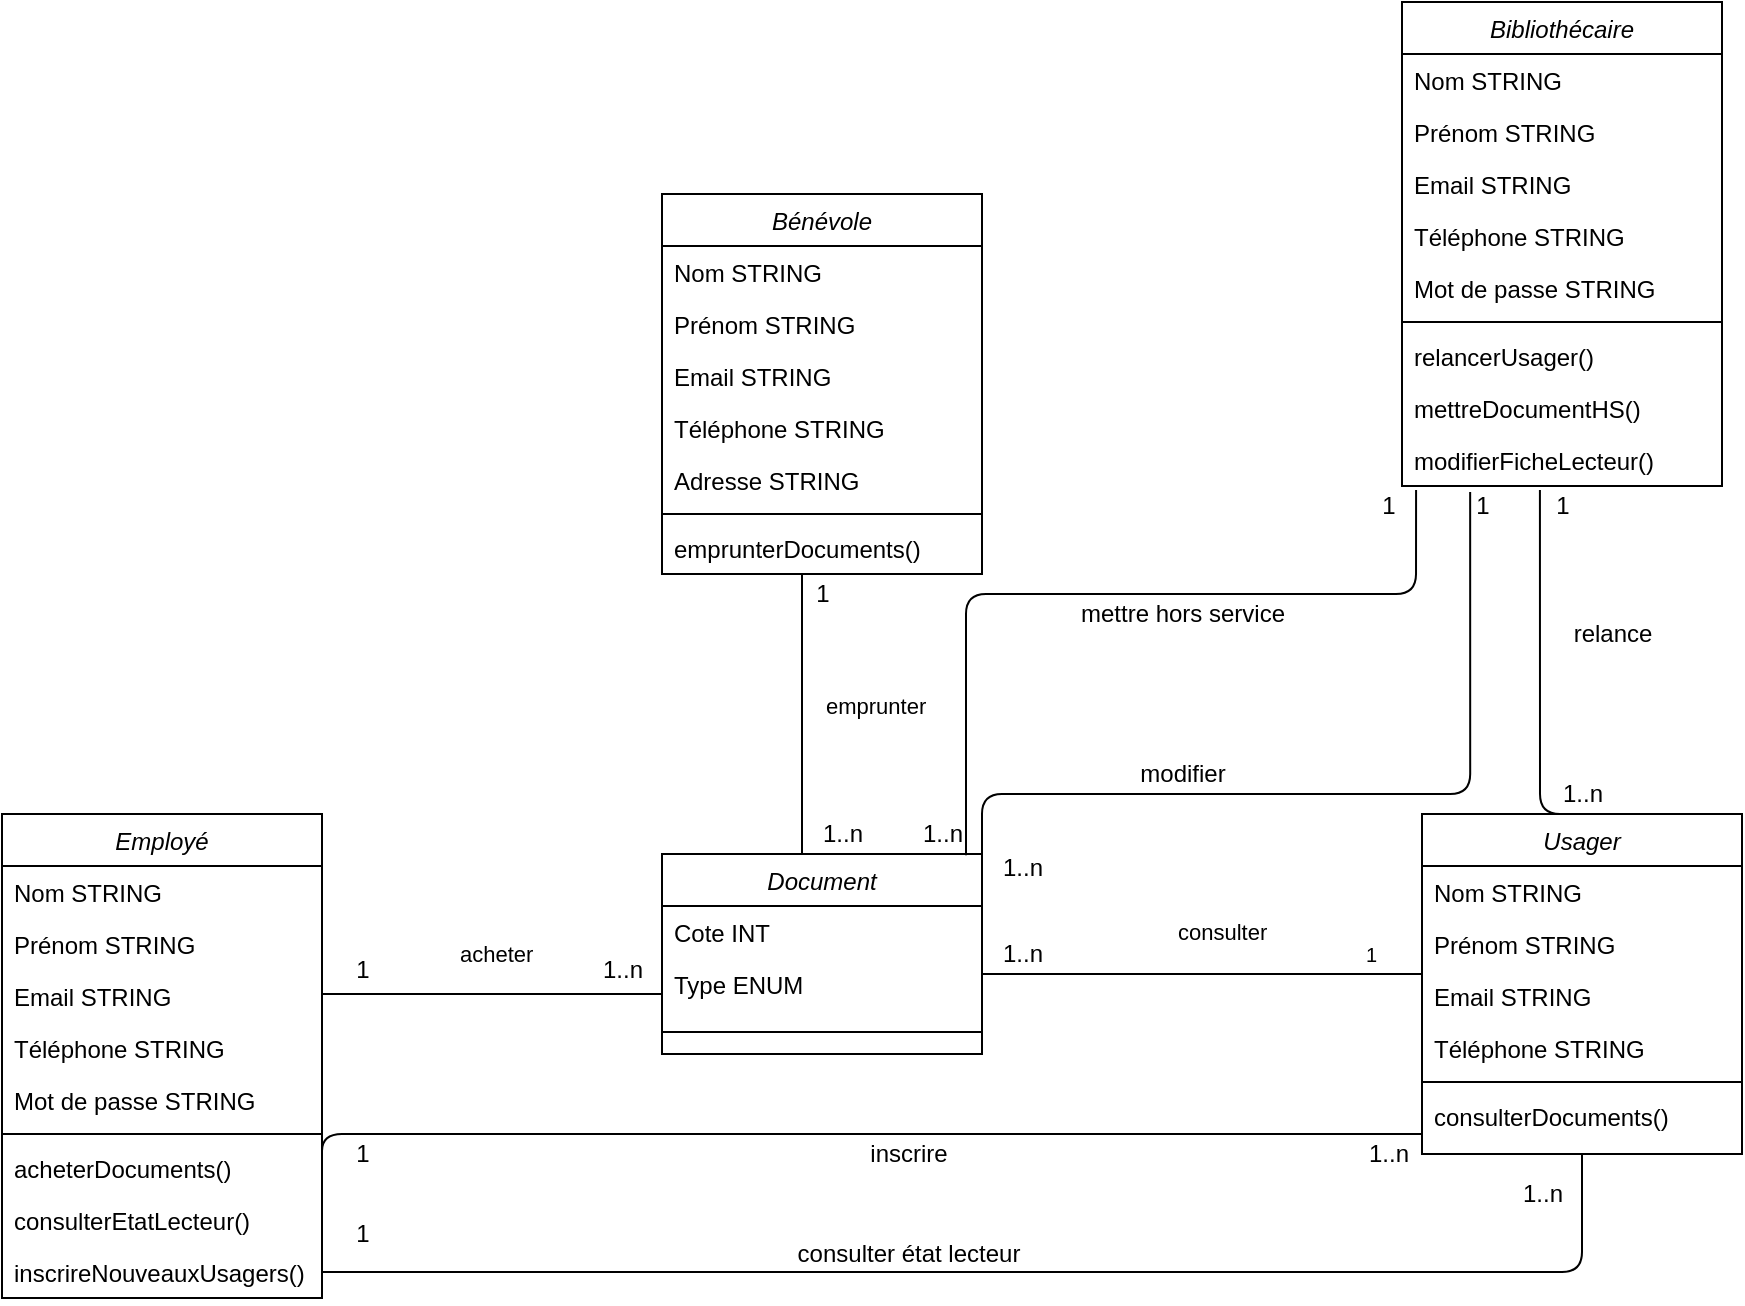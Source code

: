 <mxfile version="12.5.3" type="device"><diagram id="C5RBs43oDa-KdzZeNtuy" name="Page-1"><mxGraphModel dx="2255" dy="806" grid="1" gridSize="10" guides="1" tooltips="1" connect="1" arrows="1" fold="1" page="1" pageScale="1" pageWidth="1169" pageHeight="1654" math="0" shadow="0"><root><mxCell id="WIyWlLk6GJQsqaUBKTNV-0"/><mxCell id="WIyWlLk6GJQsqaUBKTNV-1" parent="WIyWlLk6GJQsqaUBKTNV-0"/><mxCell id="zkfFHV4jXpPFQw0GAbJ--0" value="Bibliothécaire" style="swimlane;fontStyle=2;align=center;verticalAlign=top;childLayout=stackLayout;horizontal=1;startSize=26;horizontalStack=0;resizeParent=1;resizeLast=0;collapsible=1;marginBottom=0;rounded=0;shadow=0;strokeWidth=1;" parent="WIyWlLk6GJQsqaUBKTNV-1" vertex="1"><mxGeometry x="510" y="214" width="160" height="242" as="geometry"><mxRectangle x="230" y="140" width="160" height="26" as="alternateBounds"/></mxGeometry></mxCell><mxCell id="zkfFHV4jXpPFQw0GAbJ--1" value="Nom STRING" style="text;align=left;verticalAlign=top;spacingLeft=4;spacingRight=4;overflow=hidden;rotatable=0;points=[[0,0.5],[1,0.5]];portConstraint=eastwest;" parent="zkfFHV4jXpPFQw0GAbJ--0" vertex="1"><mxGeometry y="26" width="160" height="26" as="geometry"/></mxCell><mxCell id="zkfFHV4jXpPFQw0GAbJ--2" value="Prénom STRING" style="text;align=left;verticalAlign=top;spacingLeft=4;spacingRight=4;overflow=hidden;rotatable=0;points=[[0,0.5],[1,0.5]];portConstraint=eastwest;rounded=0;shadow=0;html=0;" parent="zkfFHV4jXpPFQw0GAbJ--0" vertex="1"><mxGeometry y="52" width="160" height="26" as="geometry"/></mxCell><mxCell id="toyYhtD9T0rI3aNrDFxa-0" value="Email STRING" style="text;align=left;verticalAlign=top;spacingLeft=4;spacingRight=4;overflow=hidden;rotatable=0;points=[[0,0.5],[1,0.5]];portConstraint=eastwest;rounded=0;shadow=0;html=0;" parent="zkfFHV4jXpPFQw0GAbJ--0" vertex="1"><mxGeometry y="78" width="160" height="26" as="geometry"/></mxCell><mxCell id="zkfFHV4jXpPFQw0GAbJ--3" value="Téléphone STRING" style="text;align=left;verticalAlign=top;spacingLeft=4;spacingRight=4;overflow=hidden;rotatable=0;points=[[0,0.5],[1,0.5]];portConstraint=eastwest;rounded=0;shadow=0;html=0;" parent="zkfFHV4jXpPFQw0GAbJ--0" vertex="1"><mxGeometry y="104" width="160" height="26" as="geometry"/></mxCell><mxCell id="R6v0dgu0sA4kb3CSzRd9-2" value="Mot de passe STRING" style="text;align=left;verticalAlign=top;spacingLeft=4;spacingRight=4;overflow=hidden;rotatable=0;points=[[0,0.5],[1,0.5]];portConstraint=eastwest;rounded=0;shadow=0;html=0;" parent="zkfFHV4jXpPFQw0GAbJ--0" vertex="1"><mxGeometry y="130" width="160" height="26" as="geometry"/></mxCell><mxCell id="zkfFHV4jXpPFQw0GAbJ--4" value="" style="line;html=1;strokeWidth=1;align=left;verticalAlign=middle;spacingTop=-1;spacingLeft=3;spacingRight=3;rotatable=0;labelPosition=right;points=[];portConstraint=eastwest;" parent="zkfFHV4jXpPFQw0GAbJ--0" vertex="1"><mxGeometry y="156" width="160" height="8" as="geometry"/></mxCell><mxCell id="zkfFHV4jXpPFQw0GAbJ--5" value="relancerUsager()" style="text;align=left;verticalAlign=top;spacingLeft=4;spacingRight=4;overflow=hidden;rotatable=0;points=[[0,0.5],[1,0.5]];portConstraint=eastwest;" parent="zkfFHV4jXpPFQw0GAbJ--0" vertex="1"><mxGeometry y="164" width="160" height="26" as="geometry"/></mxCell><mxCell id="toyYhtD9T0rI3aNrDFxa-1" value="mettreDocumentHS()" style="text;align=left;verticalAlign=top;spacingLeft=4;spacingRight=4;overflow=hidden;rotatable=0;points=[[0,0.5],[1,0.5]];portConstraint=eastwest;" parent="zkfFHV4jXpPFQw0GAbJ--0" vertex="1"><mxGeometry y="190" width="160" height="26" as="geometry"/></mxCell><mxCell id="toyYhtD9T0rI3aNrDFxa-2" value="modifierFicheLecteur()" style="text;align=left;verticalAlign=top;spacingLeft=4;spacingRight=4;overflow=hidden;rotatable=0;points=[[0,0.5],[1,0.5]];portConstraint=eastwest;" parent="zkfFHV4jXpPFQw0GAbJ--0" vertex="1"><mxGeometry y="216" width="160" height="26" as="geometry"/></mxCell><mxCell id="toyYhtD9T0rI3aNrDFxa-3" value="Employé" style="swimlane;fontStyle=2;align=center;verticalAlign=top;childLayout=stackLayout;horizontal=1;startSize=26;horizontalStack=0;resizeParent=1;resizeLast=0;collapsible=1;marginBottom=0;rounded=0;shadow=0;strokeWidth=1;" parent="WIyWlLk6GJQsqaUBKTNV-1" vertex="1"><mxGeometry x="-190" y="620" width="160" height="242" as="geometry"><mxRectangle x="-190" y="620" width="160" height="26" as="alternateBounds"/></mxGeometry></mxCell><mxCell id="toyYhtD9T0rI3aNrDFxa-4" value="Nom STRING" style="text;align=left;verticalAlign=top;spacingLeft=4;spacingRight=4;overflow=hidden;rotatable=0;points=[[0,0.5],[1,0.5]];portConstraint=eastwest;" parent="toyYhtD9T0rI3aNrDFxa-3" vertex="1"><mxGeometry y="26" width="160" height="26" as="geometry"/></mxCell><mxCell id="toyYhtD9T0rI3aNrDFxa-5" value="Prénom STRING" style="text;align=left;verticalAlign=top;spacingLeft=4;spacingRight=4;overflow=hidden;rotatable=0;points=[[0,0.5],[1,0.5]];portConstraint=eastwest;rounded=0;shadow=0;html=0;" parent="toyYhtD9T0rI3aNrDFxa-3" vertex="1"><mxGeometry y="52" width="160" height="26" as="geometry"/></mxCell><mxCell id="toyYhtD9T0rI3aNrDFxa-6" value="Email STRING" style="text;align=left;verticalAlign=top;spacingLeft=4;spacingRight=4;overflow=hidden;rotatable=0;points=[[0,0.5],[1,0.5]];portConstraint=eastwest;rounded=0;shadow=0;html=0;" parent="toyYhtD9T0rI3aNrDFxa-3" vertex="1"><mxGeometry y="78" width="160" height="26" as="geometry"/></mxCell><mxCell id="toyYhtD9T0rI3aNrDFxa-7" value="Téléphone STRING" style="text;align=left;verticalAlign=top;spacingLeft=4;spacingRight=4;overflow=hidden;rotatable=0;points=[[0,0.5],[1,0.5]];portConstraint=eastwest;rounded=0;shadow=0;html=0;" parent="toyYhtD9T0rI3aNrDFxa-3" vertex="1"><mxGeometry y="104" width="160" height="26" as="geometry"/></mxCell><mxCell id="R6v0dgu0sA4kb3CSzRd9-0" value="Mot de passe STRING" style="text;align=left;verticalAlign=top;spacingLeft=4;spacingRight=4;overflow=hidden;rotatable=0;points=[[0,0.5],[1,0.5]];portConstraint=eastwest;rounded=0;shadow=0;html=0;" parent="toyYhtD9T0rI3aNrDFxa-3" vertex="1"><mxGeometry y="130" width="160" height="26" as="geometry"/></mxCell><mxCell id="toyYhtD9T0rI3aNrDFxa-8" value="" style="line;html=1;strokeWidth=1;align=left;verticalAlign=middle;spacingTop=-1;spacingLeft=3;spacingRight=3;rotatable=0;labelPosition=right;points=[];portConstraint=eastwest;" parent="toyYhtD9T0rI3aNrDFxa-3" vertex="1"><mxGeometry y="156" width="160" height="8" as="geometry"/></mxCell><mxCell id="toyYhtD9T0rI3aNrDFxa-9" value="acheterDocuments()" style="text;align=left;verticalAlign=top;spacingLeft=4;spacingRight=4;overflow=hidden;rotatable=0;points=[[0,0.5],[1,0.5]];portConstraint=eastwest;" parent="toyYhtD9T0rI3aNrDFxa-3" vertex="1"><mxGeometry y="164" width="160" height="26" as="geometry"/></mxCell><mxCell id="toyYhtD9T0rI3aNrDFxa-10" value="consulterEtatLecteur()" style="text;align=left;verticalAlign=top;spacingLeft=4;spacingRight=4;overflow=hidden;rotatable=0;points=[[0,0.5],[1,0.5]];portConstraint=eastwest;" parent="toyYhtD9T0rI3aNrDFxa-3" vertex="1"><mxGeometry y="190" width="160" height="26" as="geometry"/></mxCell><mxCell id="toyYhtD9T0rI3aNrDFxa-11" value="inscrireNouveauxUsagers()" style="text;align=left;verticalAlign=top;spacingLeft=4;spacingRight=4;overflow=hidden;rotatable=0;points=[[0,0.5],[1,0.5]];portConstraint=eastwest;" parent="toyYhtD9T0rI3aNrDFxa-3" vertex="1"><mxGeometry y="216" width="160" height="26" as="geometry"/></mxCell><mxCell id="toyYhtD9T0rI3aNrDFxa-12" value="Bénévole" style="swimlane;fontStyle=2;align=center;verticalAlign=top;childLayout=stackLayout;horizontal=1;startSize=26;horizontalStack=0;resizeParent=1;resizeLast=0;collapsible=1;marginBottom=0;rounded=0;shadow=0;strokeWidth=1;" parent="WIyWlLk6GJQsqaUBKTNV-1" vertex="1"><mxGeometry x="140" y="310" width="160" height="190" as="geometry"><mxRectangle x="230" y="140" width="160" height="26" as="alternateBounds"/></mxGeometry></mxCell><mxCell id="toyYhtD9T0rI3aNrDFxa-13" value="Nom STRING" style="text;align=left;verticalAlign=top;spacingLeft=4;spacingRight=4;overflow=hidden;rotatable=0;points=[[0,0.5],[1,0.5]];portConstraint=eastwest;" parent="toyYhtD9T0rI3aNrDFxa-12" vertex="1"><mxGeometry y="26" width="160" height="26" as="geometry"/></mxCell><mxCell id="toyYhtD9T0rI3aNrDFxa-14" value="Prénom STRING" style="text;align=left;verticalAlign=top;spacingLeft=4;spacingRight=4;overflow=hidden;rotatable=0;points=[[0,0.5],[1,0.5]];portConstraint=eastwest;rounded=0;shadow=0;html=0;" parent="toyYhtD9T0rI3aNrDFxa-12" vertex="1"><mxGeometry y="52" width="160" height="26" as="geometry"/></mxCell><mxCell id="toyYhtD9T0rI3aNrDFxa-15" value="Email STRING" style="text;align=left;verticalAlign=top;spacingLeft=4;spacingRight=4;overflow=hidden;rotatable=0;points=[[0,0.5],[1,0.5]];portConstraint=eastwest;rounded=0;shadow=0;html=0;" parent="toyYhtD9T0rI3aNrDFxa-12" vertex="1"><mxGeometry y="78" width="160" height="26" as="geometry"/></mxCell><mxCell id="toyYhtD9T0rI3aNrDFxa-16" value="Téléphone STRING" style="text;align=left;verticalAlign=top;spacingLeft=4;spacingRight=4;overflow=hidden;rotatable=0;points=[[0,0.5],[1,0.5]];portConstraint=eastwest;rounded=0;shadow=0;html=0;" parent="toyYhtD9T0rI3aNrDFxa-12" vertex="1"><mxGeometry y="104" width="160" height="26" as="geometry"/></mxCell><mxCell id="R6v0dgu0sA4kb3CSzRd9-1" value="Adresse STRING" style="text;align=left;verticalAlign=top;spacingLeft=4;spacingRight=4;overflow=hidden;rotatable=0;points=[[0,0.5],[1,0.5]];portConstraint=eastwest;rounded=0;shadow=0;html=0;" parent="toyYhtD9T0rI3aNrDFxa-12" vertex="1"><mxGeometry y="130" width="160" height="26" as="geometry"/></mxCell><mxCell id="toyYhtD9T0rI3aNrDFxa-17" value="" style="line;html=1;strokeWidth=1;align=left;verticalAlign=middle;spacingTop=-1;spacingLeft=3;spacingRight=3;rotatable=0;labelPosition=right;points=[];portConstraint=eastwest;" parent="toyYhtD9T0rI3aNrDFxa-12" vertex="1"><mxGeometry y="156" width="160" height="8" as="geometry"/></mxCell><mxCell id="toyYhtD9T0rI3aNrDFxa-20" value="emprunterDocuments()" style="text;align=left;verticalAlign=top;spacingLeft=4;spacingRight=4;overflow=hidden;rotatable=0;points=[[0,0.5],[1,0.5]];portConstraint=eastwest;" parent="toyYhtD9T0rI3aNrDFxa-12" vertex="1"><mxGeometry y="164" width="160" height="26" as="geometry"/></mxCell><mxCell id="toyYhtD9T0rI3aNrDFxa-21" value="Usager" style="swimlane;fontStyle=2;align=center;verticalAlign=top;childLayout=stackLayout;horizontal=1;startSize=26;horizontalStack=0;resizeParent=1;resizeLast=0;collapsible=1;marginBottom=0;rounded=0;shadow=0;strokeWidth=1;" parent="WIyWlLk6GJQsqaUBKTNV-1" vertex="1"><mxGeometry x="520" y="620" width="160" height="170" as="geometry"><mxRectangle x="230" y="140" width="160" height="26" as="alternateBounds"/></mxGeometry></mxCell><mxCell id="toyYhtD9T0rI3aNrDFxa-22" value="Nom STRING" style="text;align=left;verticalAlign=top;spacingLeft=4;spacingRight=4;overflow=hidden;rotatable=0;points=[[0,0.5],[1,0.5]];portConstraint=eastwest;" parent="toyYhtD9T0rI3aNrDFxa-21" vertex="1"><mxGeometry y="26" width="160" height="26" as="geometry"/></mxCell><mxCell id="toyYhtD9T0rI3aNrDFxa-23" value="Prénom STRING" style="text;align=left;verticalAlign=top;spacingLeft=4;spacingRight=4;overflow=hidden;rotatable=0;points=[[0,0.5],[1,0.5]];portConstraint=eastwest;rounded=0;shadow=0;html=0;" parent="toyYhtD9T0rI3aNrDFxa-21" vertex="1"><mxGeometry y="52" width="160" height="26" as="geometry"/></mxCell><mxCell id="toyYhtD9T0rI3aNrDFxa-24" value="Email STRING" style="text;align=left;verticalAlign=top;spacingLeft=4;spacingRight=4;overflow=hidden;rotatable=0;points=[[0,0.5],[1,0.5]];portConstraint=eastwest;rounded=0;shadow=0;html=0;" parent="toyYhtD9T0rI3aNrDFxa-21" vertex="1"><mxGeometry y="78" width="160" height="26" as="geometry"/></mxCell><mxCell id="toyYhtD9T0rI3aNrDFxa-25" value="Téléphone STRING" style="text;align=left;verticalAlign=top;spacingLeft=4;spacingRight=4;overflow=hidden;rotatable=0;points=[[0,0.5],[1,0.5]];portConstraint=eastwest;rounded=0;shadow=0;html=0;" parent="toyYhtD9T0rI3aNrDFxa-21" vertex="1"><mxGeometry y="104" width="160" height="26" as="geometry"/></mxCell><mxCell id="toyYhtD9T0rI3aNrDFxa-26" value="" style="line;html=1;strokeWidth=1;align=left;verticalAlign=middle;spacingTop=-1;spacingLeft=3;spacingRight=3;rotatable=0;labelPosition=right;points=[];portConstraint=eastwest;" parent="toyYhtD9T0rI3aNrDFxa-21" vertex="1"><mxGeometry y="130" width="160" height="8" as="geometry"/></mxCell><mxCell id="toyYhtD9T0rI3aNrDFxa-27" value="consulterDocuments()" style="text;align=left;verticalAlign=top;spacingLeft=4;spacingRight=4;overflow=hidden;rotatable=0;points=[[0,0.5],[1,0.5]];portConstraint=eastwest;" parent="toyYhtD9T0rI3aNrDFxa-21" vertex="1"><mxGeometry y="138" width="160" height="26" as="geometry"/></mxCell><mxCell id="toyYhtD9T0rI3aNrDFxa-30" value="Document" style="swimlane;fontStyle=2;align=center;verticalAlign=top;childLayout=stackLayout;horizontal=1;startSize=26;horizontalStack=0;resizeParent=1;resizeLast=0;collapsible=1;marginBottom=0;rounded=0;shadow=0;strokeWidth=1;" parent="WIyWlLk6GJQsqaUBKTNV-1" vertex="1"><mxGeometry x="140" y="640" width="160" height="100" as="geometry"><mxRectangle x="140" y="640" width="160" height="26" as="alternateBounds"/></mxGeometry></mxCell><mxCell id="toyYhtD9T0rI3aNrDFxa-31" value="Cote INT " style="text;align=left;verticalAlign=top;spacingLeft=4;spacingRight=4;overflow=hidden;rotatable=0;points=[[0,0.5],[1,0.5]];portConstraint=eastwest;" parent="toyYhtD9T0rI3aNrDFxa-30" vertex="1"><mxGeometry y="26" width="160" height="26" as="geometry"/></mxCell><mxCell id="toyYhtD9T0rI3aNrDFxa-32" value="Type ENUM" style="text;align=left;verticalAlign=top;spacingLeft=4;spacingRight=4;overflow=hidden;rotatable=0;points=[[0,0.5],[1,0.5]];portConstraint=eastwest;rounded=0;shadow=0;html=0;" parent="toyYhtD9T0rI3aNrDFxa-30" vertex="1"><mxGeometry y="52" width="160" height="26" as="geometry"/></mxCell><mxCell id="toyYhtD9T0rI3aNrDFxa-35" value="" style="line;html=1;strokeWidth=1;align=left;verticalAlign=middle;spacingTop=-1;spacingLeft=3;spacingRight=3;rotatable=0;labelPosition=right;points=[];portConstraint=eastwest;" parent="toyYhtD9T0rI3aNrDFxa-30" vertex="1"><mxGeometry y="78" width="160" height="22" as="geometry"/></mxCell><mxCell id="toyYhtD9T0rI3aNrDFxa-40" value="consulter" style="endArrow=none;html=1;edgeStyle=orthogonalEdgeStyle;fontFamily=Helvetica;fontSize=11;fontColor=#000000;align=left;endFill=1;strokeColor=#000000;" parent="WIyWlLk6GJQsqaUBKTNV-1" target="toyYhtD9T0rI3aNrDFxa-24" edge="1"><mxGeometry x="0.005" y="26" relative="1" as="geometry"><mxPoint x="300" y="700" as="sourcePoint"/><mxPoint x="460" y="700" as="targetPoint"/><Array as="points"><mxPoint x="450" y="700"/><mxPoint x="450" y="700"/></Array><mxPoint x="-15" y="5" as="offset"/></mxGeometry></mxCell><mxCell id="toyYhtD9T0rI3aNrDFxa-41" value="1" style="resizable=0;html=1;align=left;verticalAlign=bottom;labelBackgroundColor=#ffffff;fontSize=10;" parent="toyYhtD9T0rI3aNrDFxa-40" connectable="0" vertex="1"><mxGeometry x="-1" relative="1" as="geometry"><mxPoint x="190" y="-2" as="offset"/></mxGeometry></mxCell><mxCell id="toyYhtD9T0rI3aNrDFxa-42" value="" style="resizable=0;html=1;align=left;verticalAlign=bottom;labelBackgroundColor=#ffffff;fontSize=10;" parent="WIyWlLk6GJQsqaUBKTNV-1" connectable="0" vertex="1"><mxGeometry x="490" y="708" as="geometry"><mxPoint x="-374" y="8" as="offset"/></mxGeometry></mxCell><mxCell id="toyYhtD9T0rI3aNrDFxa-43" value="1..n" style="text;html=1;align=center;verticalAlign=middle;resizable=0;points=[];autosize=1;" parent="WIyWlLk6GJQsqaUBKTNV-1" vertex="1"><mxGeometry x="300" y="680" width="40" height="20" as="geometry"/></mxCell><mxCell id="toyYhtD9T0rI3aNrDFxa-44" value="emprunter" style="endArrow=none;html=1;edgeStyle=orthogonalEdgeStyle;fontFamily=Helvetica;fontSize=11;fontColor=#000000;align=left;endFill=1;strokeColor=#000000;" parent="WIyWlLk6GJQsqaUBKTNV-1" target="toyYhtD9T0rI3aNrDFxa-30" edge="1"><mxGeometry x="0.011" y="11" relative="1" as="geometry"><mxPoint x="210" y="500" as="sourcePoint"/><mxPoint x="360" y="540" as="targetPoint"/><Array as="points"><mxPoint x="210" y="600"/><mxPoint x="210" y="600"/></Array><mxPoint x="-1" y="-5" as="offset"/></mxGeometry></mxCell><mxCell id="toyYhtD9T0rI3aNrDFxa-46" value="1" style="text;html=1;align=center;verticalAlign=middle;resizable=0;points=[];autosize=1;" parent="WIyWlLk6GJQsqaUBKTNV-1" vertex="1"><mxGeometry x="210" y="500" width="20" height="20" as="geometry"/></mxCell><mxCell id="toyYhtD9T0rI3aNrDFxa-47" value="1..n" style="text;html=1;align=center;verticalAlign=middle;resizable=0;points=[];autosize=1;" parent="WIyWlLk6GJQsqaUBKTNV-1" vertex="1"><mxGeometry x="210" y="620" width="40" height="20" as="geometry"/></mxCell><mxCell id="toyYhtD9T0rI3aNrDFxa-48" value="acheter" style="endArrow=none;html=1;edgeStyle=orthogonalEdgeStyle;fontFamily=Helvetica;fontSize=11;fontColor=#000000;align=left;endFill=1;strokeColor=#000000;" parent="WIyWlLk6GJQsqaUBKTNV-1" edge="1"><mxGeometry x="-0.218" y="20" relative="1" as="geometry"><mxPoint x="-30" y="710" as="sourcePoint"/><mxPoint x="140" y="710" as="targetPoint"/><Array as="points"><mxPoint x="100" y="710"/><mxPoint x="100" y="710"/></Array><mxPoint as="offset"/></mxGeometry></mxCell><mxCell id="toyYhtD9T0rI3aNrDFxa-50" value="1..n" style="text;html=1;align=center;verticalAlign=middle;resizable=0;points=[];autosize=1;" parent="WIyWlLk6GJQsqaUBKTNV-1" vertex="1"><mxGeometry x="100" y="688" width="40" height="20" as="geometry"/></mxCell><mxCell id="toyYhtD9T0rI3aNrDFxa-51" value="1" style="text;html=1;align=center;verticalAlign=middle;resizable=0;points=[];autosize=1;" parent="WIyWlLk6GJQsqaUBKTNV-1" vertex="1"><mxGeometry x="-20" y="688" width="20" height="20" as="geometry"/></mxCell><mxCell id="toyYhtD9T0rI3aNrDFxa-54" value="" style="endArrow=none;html=1;edgeStyle=orthogonalEdgeStyle;exitX=0.431;exitY=1.077;exitDx=0;exitDy=0;exitPerimeter=0;entryX=0.5;entryY=0;entryDx=0;entryDy=0;" parent="WIyWlLk6GJQsqaUBKTNV-1" source="toyYhtD9T0rI3aNrDFxa-2" target="toyYhtD9T0rI3aNrDFxa-21" edge="1"><mxGeometry relative="1" as="geometry"><mxPoint x="560" y="510" as="sourcePoint"/><mxPoint x="720" y="510" as="targetPoint"/><Array as="points"><mxPoint x="579" y="620"/></Array></mxGeometry></mxCell><mxCell id="toyYhtD9T0rI3aNrDFxa-57" value="relance" style="text;html=1;align=center;verticalAlign=middle;resizable=0;points=[];autosize=1;" parent="WIyWlLk6GJQsqaUBKTNV-1" vertex="1"><mxGeometry x="590" y="520" width="50" height="20" as="geometry"/></mxCell><mxCell id="toyYhtD9T0rI3aNrDFxa-58" value="1" style="text;html=1;align=center;verticalAlign=middle;resizable=0;points=[];autosize=1;" parent="WIyWlLk6GJQsqaUBKTNV-1" vertex="1"><mxGeometry x="580" y="456" width="20" height="20" as="geometry"/></mxCell><mxCell id="toyYhtD9T0rI3aNrDFxa-59" value="1..n" style="text;html=1;align=center;verticalAlign=middle;resizable=0;points=[];autosize=1;" parent="WIyWlLk6GJQsqaUBKTNV-1" vertex="1"><mxGeometry x="580" y="600" width="40" height="20" as="geometry"/></mxCell><mxCell id="toyYhtD9T0rI3aNrDFxa-61" value="" style="endArrow=none;html=1;edgeStyle=orthogonalEdgeStyle;entryX=0.044;entryY=1.077;entryDx=0;entryDy=0;entryPerimeter=0;exitX=0.95;exitY=0.006;exitDx=0;exitDy=0;exitPerimeter=0;" parent="WIyWlLk6GJQsqaUBKTNV-1" source="toyYhtD9T0rI3aNrDFxa-30" target="toyYhtD9T0rI3aNrDFxa-2" edge="1"><mxGeometry relative="1" as="geometry"><mxPoint x="420" y="500" as="sourcePoint"/><mxPoint x="580" y="500" as="targetPoint"/><Array as="points"><mxPoint x="292" y="510"/><mxPoint x="517" y="510"/></Array></mxGeometry></mxCell><mxCell id="toyYhtD9T0rI3aNrDFxa-64" value="mettre hors service" style="text;html=1;align=center;verticalAlign=middle;resizable=0;points=[];autosize=1;" parent="WIyWlLk6GJQsqaUBKTNV-1" vertex="1"><mxGeometry x="340" y="510" width="120" height="20" as="geometry"/></mxCell><mxCell id="toyYhtD9T0rI3aNrDFxa-65" value="1..n" style="text;html=1;align=center;verticalAlign=middle;resizable=0;points=[];autosize=1;" parent="WIyWlLk6GJQsqaUBKTNV-1" vertex="1"><mxGeometry x="260" y="620" width="40" height="20" as="geometry"/></mxCell><mxCell id="toyYhtD9T0rI3aNrDFxa-67" value="1" style="text;html=1;align=center;verticalAlign=middle;resizable=0;points=[];autosize=1;" parent="WIyWlLk6GJQsqaUBKTNV-1" vertex="1"><mxGeometry x="493" y="456" width="20" height="20" as="geometry"/></mxCell><mxCell id="toyYhtD9T0rI3aNrDFxa-75" value="" style="endArrow=none;html=1;edgeStyle=orthogonalEdgeStyle;entryX=0.213;entryY=1.115;entryDx=0;entryDy=0;entryPerimeter=0;exitX=1;exitY=-0.038;exitDx=0;exitDy=0;exitPerimeter=0;" parent="WIyWlLk6GJQsqaUBKTNV-1" source="toyYhtD9T0rI3aNrDFxa-32" target="toyYhtD9T0rI3aNrDFxa-2" edge="1"><mxGeometry relative="1" as="geometry"><mxPoint x="340" y="660" as="sourcePoint"/><mxPoint x="550" y="470" as="targetPoint"/><Array as="points"><mxPoint x="300" y="610"/><mxPoint x="544" y="610"/></Array></mxGeometry></mxCell><mxCell id="toyYhtD9T0rI3aNrDFxa-84" value="modifier" style="text;html=1;align=center;verticalAlign=middle;resizable=0;points=[];autosize=1;" parent="WIyWlLk6GJQsqaUBKTNV-1" vertex="1"><mxGeometry x="370" y="590" width="60" height="20" as="geometry"/></mxCell><mxCell id="toyYhtD9T0rI3aNrDFxa-85" value="1..n" style="text;html=1;align=center;verticalAlign=middle;resizable=0;points=[];autosize=1;" parent="WIyWlLk6GJQsqaUBKTNV-1" vertex="1"><mxGeometry x="300" y="637" width="40" height="20" as="geometry"/></mxCell><mxCell id="toyYhtD9T0rI3aNrDFxa-86" value="1" style="text;html=1;align=center;verticalAlign=middle;resizable=0;points=[];autosize=1;" parent="WIyWlLk6GJQsqaUBKTNV-1" vertex="1"><mxGeometry x="540" y="456" width="20" height="20" as="geometry"/></mxCell><mxCell id="toyYhtD9T0rI3aNrDFxa-89" value="" style="endArrow=none;html=1;edgeStyle=orthogonalEdgeStyle;exitX=1;exitY=0.5;exitDx=0;exitDy=0;" parent="WIyWlLk6GJQsqaUBKTNV-1" source="toyYhtD9T0rI3aNrDFxa-9" target="toyYhtD9T0rI3aNrDFxa-27" edge="1"><mxGeometry relative="1" as="geometry"><mxPoint x="180" y="890" as="sourcePoint"/><mxPoint x="340" y="890" as="targetPoint"/><Array as="points"><mxPoint x="-30" y="780"/></Array></mxGeometry></mxCell><mxCell id="toyYhtD9T0rI3aNrDFxa-95" value="inscrire" style="text;html=1;align=center;verticalAlign=middle;resizable=0;points=[];autosize=1;" parent="WIyWlLk6GJQsqaUBKTNV-1" vertex="1"><mxGeometry x="238" y="780" width="50" height="20" as="geometry"/></mxCell><mxCell id="toyYhtD9T0rI3aNrDFxa-99" value="1" style="text;html=1;align=center;verticalAlign=middle;resizable=0;points=[];autosize=1;" parent="WIyWlLk6GJQsqaUBKTNV-1" vertex="1"><mxGeometry x="-20" y="780" width="20" height="20" as="geometry"/></mxCell><mxCell id="toyYhtD9T0rI3aNrDFxa-100" value="1..n" style="text;html=1;align=center;verticalAlign=middle;resizable=0;points=[];autosize=1;" parent="WIyWlLk6GJQsqaUBKTNV-1" vertex="1"><mxGeometry x="483" y="780" width="40" height="20" as="geometry"/></mxCell><mxCell id="toyYhtD9T0rI3aNrDFxa-103" value="" style="endArrow=none;html=1;edgeStyle=orthogonalEdgeStyle;entryX=0.5;entryY=1;entryDx=0;entryDy=0;" parent="WIyWlLk6GJQsqaUBKTNV-1" source="toyYhtD9T0rI3aNrDFxa-11" target="toyYhtD9T0rI3aNrDFxa-21" edge="1"><mxGeometry relative="1" as="geometry"><mxPoint x="-30" y="823" as="sourcePoint"/><mxPoint x="600" y="820" as="targetPoint"/></mxGeometry></mxCell><mxCell id="toyYhtD9T0rI3aNrDFxa-108" value="consulter état lecteur" style="text;html=1;align=center;verticalAlign=middle;resizable=0;points=[];autosize=1;" parent="WIyWlLk6GJQsqaUBKTNV-1" vertex="1"><mxGeometry x="198" y="830" width="130" height="20" as="geometry"/></mxCell><mxCell id="toyYhtD9T0rI3aNrDFxa-110" value="1..n" style="text;html=1;align=center;verticalAlign=middle;resizable=0;points=[];autosize=1;" parent="WIyWlLk6GJQsqaUBKTNV-1" vertex="1"><mxGeometry x="560" y="800" width="40" height="20" as="geometry"/></mxCell><mxCell id="toyYhtD9T0rI3aNrDFxa-111" value="1" style="text;html=1;align=center;verticalAlign=middle;resizable=0;points=[];autosize=1;" parent="WIyWlLk6GJQsqaUBKTNV-1" vertex="1"><mxGeometry x="-20" y="820" width="20" height="20" as="geometry"/></mxCell></root></mxGraphModel></diagram></mxfile>
